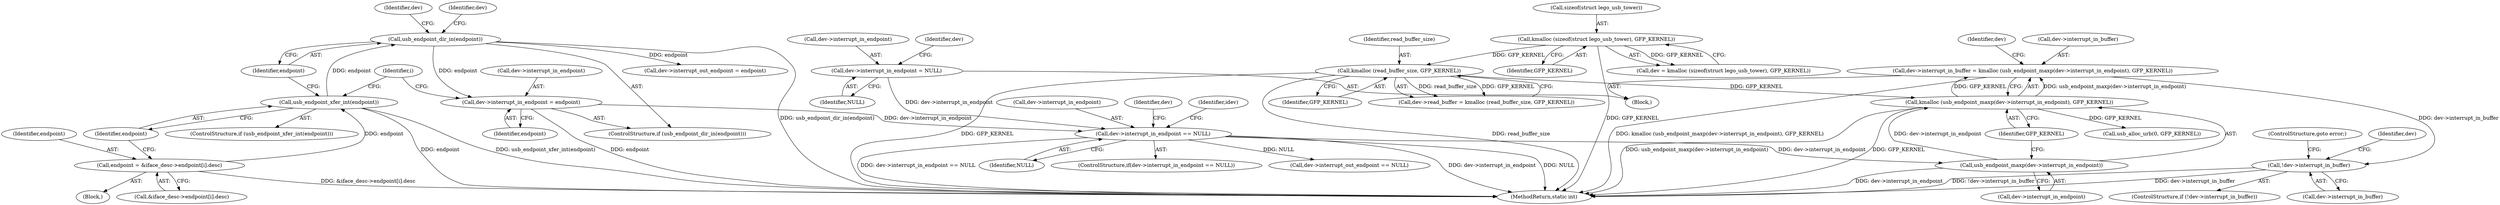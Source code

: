digraph "0_linux_2fae9e5a7babada041e2e161699ade2447a01989@pointer" {
"1000329" [label="(Call,dev->interrupt_in_buffer = kmalloc (usb_endpoint_maxp(dev->interrupt_in_endpoint), GFP_KERNEL))"];
"1000333" [label="(Call,kmalloc (usb_endpoint_maxp(dev->interrupt_in_endpoint), GFP_KERNEL))"];
"1000334" [label="(Call,usb_endpoint_maxp(dev->interrupt_in_endpoint))"];
"1000295" [label="(Call,dev->interrupt_in_endpoint == NULL)"];
"1000283" [label="(Call,dev->interrupt_in_endpoint = endpoint)"];
"1000281" [label="(Call,usb_endpoint_dir_in(endpoint))"];
"1000277" [label="(Call,usb_endpoint_xfer_int(endpoint))"];
"1000266" [label="(Call,endpoint = &iface_desc->endpoint[i].desc)"];
"1000207" [label="(Call,dev->interrupt_in_endpoint = NULL)"];
"1000320" [label="(Call,kmalloc (read_buffer_size, GFP_KERNEL))"];
"1000138" [label="(Call,kmalloc (sizeof(struct lego_usb_tower), GFP_KERNEL))"];
"1000340" [label="(Call,!dev->interrupt_in_buffer)"];
"1000334" [label="(Call,usb_endpoint_maxp(dev->interrupt_in_endpoint))"];
"1000281" [label="(Call,usb_endpoint_dir_in(endpoint))"];
"1000320" [label="(Call,kmalloc (read_buffer_size, GFP_KERNEL))"];
"1000296" [label="(Call,dev->interrupt_in_endpoint)"];
"1000321" [label="(Identifier,read_buffer_size)"];
"1000141" [label="(Identifier,GFP_KERNEL)"];
"1000294" [label="(ControlStructure,if(dev->interrupt_in_endpoint == NULL))"];
"1000344" [label="(ControlStructure,goto error;)"];
"1000283" [label="(Call,dev->interrupt_in_endpoint = endpoint)"];
"1000282" [label="(Identifier,endpoint)"];
"1000268" [label="(Call,&iface_desc->endpoint[i].desc)"];
"1000138" [label="(Call,kmalloc (sizeof(struct lego_usb_tower), GFP_KERNEL))"];
"1000330" [label="(Call,dev->interrupt_in_buffer)"];
"1000316" [label="(Call,dev->read_buffer = kmalloc (read_buffer_size, GFP_KERNEL))"];
"1000265" [label="(Block,)"];
"1000136" [label="(Call,dev = kmalloc (sizeof(struct lego_usb_tower), GFP_KERNEL))"];
"1000267" [label="(Identifier,endpoint)"];
"1000284" [label="(Call,dev->interrupt_in_endpoint)"];
"1000266" [label="(Call,endpoint = &iface_desc->endpoint[i].desc)"];
"1000308" [label="(Identifier,dev)"];
"1000347" [label="(Identifier,dev)"];
"1000349" [label="(Call,usb_alloc_urb(0, GFP_KERNEL))"];
"1000280" [label="(ControlStructure,if (usb_endpoint_dir_in(endpoint)))"];
"1000287" [label="(Identifier,endpoint)"];
"1000211" [label="(Identifier,NULL)"];
"1000340" [label="(Call,!dev->interrupt_in_buffer)"];
"1000339" [label="(ControlStructure,if (!dev->interrupt_in_buffer))"];
"1000342" [label="(Identifier,dev)"];
"1000276" [label="(ControlStructure,if (usb_endpoint_xfer_int(endpoint)))"];
"1000207" [label="(Call,dev->interrupt_in_endpoint = NULL)"];
"1000333" [label="(Call,kmalloc (usb_endpoint_maxp(dev->interrupt_in_endpoint), GFP_KERNEL))"];
"1000341" [label="(Call,dev->interrupt_in_buffer)"];
"1000329" [label="(Call,dev->interrupt_in_buffer = kmalloc (usb_endpoint_maxp(dev->interrupt_in_endpoint), GFP_KERNEL))"];
"1000306" [label="(Call,dev->interrupt_out_endpoint == NULL)"];
"1000139" [label="(Call,sizeof(struct lego_usb_tower))"];
"1000214" [label="(Identifier,dev)"];
"1000285" [label="(Identifier,dev)"];
"1000295" [label="(Call,dev->interrupt_in_endpoint == NULL)"];
"1000289" [label="(Call,dev->interrupt_out_endpoint = endpoint)"];
"1000322" [label="(Identifier,GFP_KERNEL)"];
"1000505" [label="(MethodReturn,static int)"];
"1000264" [label="(Identifier,i)"];
"1000278" [label="(Identifier,endpoint)"];
"1000277" [label="(Call,usb_endpoint_xfer_int(endpoint))"];
"1000338" [label="(Identifier,GFP_KERNEL)"];
"1000335" [label="(Call,dev->interrupt_in_endpoint)"];
"1000302" [label="(Identifier,idev)"];
"1000299" [label="(Identifier,NULL)"];
"1000208" [label="(Call,dev->interrupt_in_endpoint)"];
"1000291" [label="(Identifier,dev)"];
"1000109" [label="(Block,)"];
"1000329" -> "1000109"  [label="AST: "];
"1000329" -> "1000333"  [label="CFG: "];
"1000330" -> "1000329"  [label="AST: "];
"1000333" -> "1000329"  [label="AST: "];
"1000342" -> "1000329"  [label="CFG: "];
"1000329" -> "1000505"  [label="DDG: kmalloc (usb_endpoint_maxp(dev->interrupt_in_endpoint), GFP_KERNEL)"];
"1000333" -> "1000329"  [label="DDG: usb_endpoint_maxp(dev->interrupt_in_endpoint)"];
"1000333" -> "1000329"  [label="DDG: GFP_KERNEL"];
"1000329" -> "1000340"  [label="DDG: dev->interrupt_in_buffer"];
"1000333" -> "1000338"  [label="CFG: "];
"1000334" -> "1000333"  [label="AST: "];
"1000338" -> "1000333"  [label="AST: "];
"1000333" -> "1000505"  [label="DDG: usb_endpoint_maxp(dev->interrupt_in_endpoint)"];
"1000333" -> "1000505"  [label="DDG: GFP_KERNEL"];
"1000334" -> "1000333"  [label="DDG: dev->interrupt_in_endpoint"];
"1000320" -> "1000333"  [label="DDG: GFP_KERNEL"];
"1000333" -> "1000349"  [label="DDG: GFP_KERNEL"];
"1000334" -> "1000335"  [label="CFG: "];
"1000335" -> "1000334"  [label="AST: "];
"1000338" -> "1000334"  [label="CFG: "];
"1000334" -> "1000505"  [label="DDG: dev->interrupt_in_endpoint"];
"1000295" -> "1000334"  [label="DDG: dev->interrupt_in_endpoint"];
"1000295" -> "1000294"  [label="AST: "];
"1000295" -> "1000299"  [label="CFG: "];
"1000296" -> "1000295"  [label="AST: "];
"1000299" -> "1000295"  [label="AST: "];
"1000302" -> "1000295"  [label="CFG: "];
"1000308" -> "1000295"  [label="CFG: "];
"1000295" -> "1000505"  [label="DDG: dev->interrupt_in_endpoint"];
"1000295" -> "1000505"  [label="DDG: NULL"];
"1000295" -> "1000505"  [label="DDG: dev->interrupt_in_endpoint == NULL"];
"1000283" -> "1000295"  [label="DDG: dev->interrupt_in_endpoint"];
"1000207" -> "1000295"  [label="DDG: dev->interrupt_in_endpoint"];
"1000295" -> "1000306"  [label="DDG: NULL"];
"1000283" -> "1000280"  [label="AST: "];
"1000283" -> "1000287"  [label="CFG: "];
"1000284" -> "1000283"  [label="AST: "];
"1000287" -> "1000283"  [label="AST: "];
"1000264" -> "1000283"  [label="CFG: "];
"1000283" -> "1000505"  [label="DDG: endpoint"];
"1000281" -> "1000283"  [label="DDG: endpoint"];
"1000281" -> "1000280"  [label="AST: "];
"1000281" -> "1000282"  [label="CFG: "];
"1000282" -> "1000281"  [label="AST: "];
"1000285" -> "1000281"  [label="CFG: "];
"1000291" -> "1000281"  [label="CFG: "];
"1000281" -> "1000505"  [label="DDG: usb_endpoint_dir_in(endpoint)"];
"1000277" -> "1000281"  [label="DDG: endpoint"];
"1000281" -> "1000289"  [label="DDG: endpoint"];
"1000277" -> "1000276"  [label="AST: "];
"1000277" -> "1000278"  [label="CFG: "];
"1000278" -> "1000277"  [label="AST: "];
"1000282" -> "1000277"  [label="CFG: "];
"1000264" -> "1000277"  [label="CFG: "];
"1000277" -> "1000505"  [label="DDG: endpoint"];
"1000277" -> "1000505"  [label="DDG: usb_endpoint_xfer_int(endpoint)"];
"1000266" -> "1000277"  [label="DDG: endpoint"];
"1000266" -> "1000265"  [label="AST: "];
"1000266" -> "1000268"  [label="CFG: "];
"1000267" -> "1000266"  [label="AST: "];
"1000268" -> "1000266"  [label="AST: "];
"1000278" -> "1000266"  [label="CFG: "];
"1000266" -> "1000505"  [label="DDG: &iface_desc->endpoint[i].desc"];
"1000207" -> "1000109"  [label="AST: "];
"1000207" -> "1000211"  [label="CFG: "];
"1000208" -> "1000207"  [label="AST: "];
"1000211" -> "1000207"  [label="AST: "];
"1000214" -> "1000207"  [label="CFG: "];
"1000320" -> "1000316"  [label="AST: "];
"1000320" -> "1000322"  [label="CFG: "];
"1000321" -> "1000320"  [label="AST: "];
"1000322" -> "1000320"  [label="AST: "];
"1000316" -> "1000320"  [label="CFG: "];
"1000320" -> "1000505"  [label="DDG: GFP_KERNEL"];
"1000320" -> "1000505"  [label="DDG: read_buffer_size"];
"1000320" -> "1000316"  [label="DDG: read_buffer_size"];
"1000320" -> "1000316"  [label="DDG: GFP_KERNEL"];
"1000138" -> "1000320"  [label="DDG: GFP_KERNEL"];
"1000138" -> "1000136"  [label="AST: "];
"1000138" -> "1000141"  [label="CFG: "];
"1000139" -> "1000138"  [label="AST: "];
"1000141" -> "1000138"  [label="AST: "];
"1000136" -> "1000138"  [label="CFG: "];
"1000138" -> "1000505"  [label="DDG: GFP_KERNEL"];
"1000138" -> "1000136"  [label="DDG: GFP_KERNEL"];
"1000340" -> "1000339"  [label="AST: "];
"1000340" -> "1000341"  [label="CFG: "];
"1000341" -> "1000340"  [label="AST: "];
"1000344" -> "1000340"  [label="CFG: "];
"1000347" -> "1000340"  [label="CFG: "];
"1000340" -> "1000505"  [label="DDG: !dev->interrupt_in_buffer"];
"1000340" -> "1000505"  [label="DDG: dev->interrupt_in_buffer"];
}
